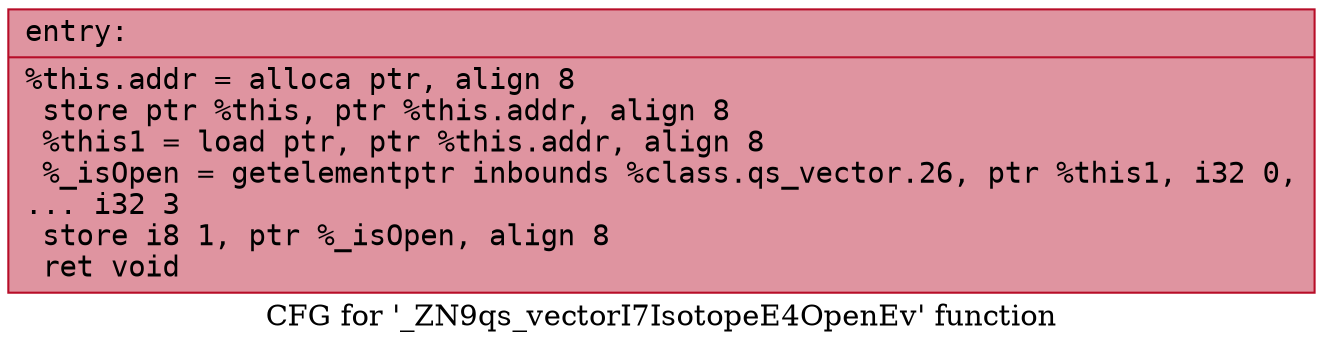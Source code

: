 digraph "CFG for '_ZN9qs_vectorI7IsotopeE4OpenEv' function" {
	label="CFG for '_ZN9qs_vectorI7IsotopeE4OpenEv' function";

	Node0x55dab476c6d0 [shape=record,color="#b70d28ff", style=filled, fillcolor="#b70d2870" fontname="Courier",label="{entry:\l|  %this.addr = alloca ptr, align 8\l  store ptr %this, ptr %this.addr, align 8\l  %this1 = load ptr, ptr %this.addr, align 8\l  %_isOpen = getelementptr inbounds %class.qs_vector.26, ptr %this1, i32 0,\l... i32 3\l  store i8 1, ptr %_isOpen, align 8\l  ret void\l}"];
}

